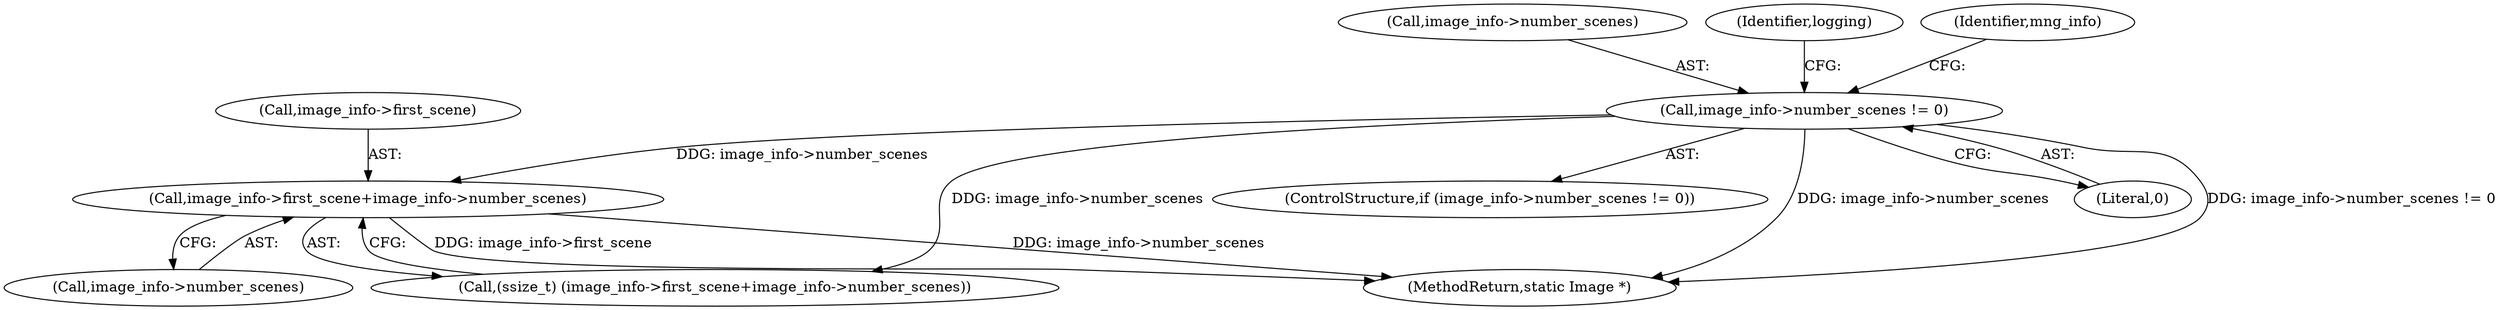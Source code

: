 digraph "0_ImageMagick_9eedb5660f1704cde8e8cd784c5c2a09dd2fd60f_0@pointer" {
"1006652" [label="(Call,image_info->first_scene+image_info->number_scenes)"];
"1006639" [label="(Call,image_info->number_scenes != 0)"];
"1007374" [label="(MethodReturn,static Image *)"];
"1006638" [label="(ControlStructure,if (image_info->number_scenes != 0))"];
"1006640" [label="(Call,image_info->number_scenes)"];
"1006662" [label="(Identifier,logging)"];
"1006648" [label="(Identifier,mng_info)"];
"1006652" [label="(Call,image_info->first_scene+image_info->number_scenes)"];
"1006650" [label="(Call,(ssize_t) (image_info->first_scene+image_info->number_scenes))"];
"1006643" [label="(Literal,0)"];
"1006639" [label="(Call,image_info->number_scenes != 0)"];
"1006653" [label="(Call,image_info->first_scene)"];
"1006656" [label="(Call,image_info->number_scenes)"];
"1006652" -> "1006650"  [label="AST: "];
"1006652" -> "1006656"  [label="CFG: "];
"1006653" -> "1006652"  [label="AST: "];
"1006656" -> "1006652"  [label="AST: "];
"1006650" -> "1006652"  [label="CFG: "];
"1006652" -> "1007374"  [label="DDG: image_info->first_scene"];
"1006652" -> "1007374"  [label="DDG: image_info->number_scenes"];
"1006639" -> "1006652"  [label="DDG: image_info->number_scenes"];
"1006639" -> "1006638"  [label="AST: "];
"1006639" -> "1006643"  [label="CFG: "];
"1006640" -> "1006639"  [label="AST: "];
"1006643" -> "1006639"  [label="AST: "];
"1006648" -> "1006639"  [label="CFG: "];
"1006662" -> "1006639"  [label="CFG: "];
"1006639" -> "1007374"  [label="DDG: image_info->number_scenes"];
"1006639" -> "1007374"  [label="DDG: image_info->number_scenes != 0"];
"1006639" -> "1006650"  [label="DDG: image_info->number_scenes"];
}
